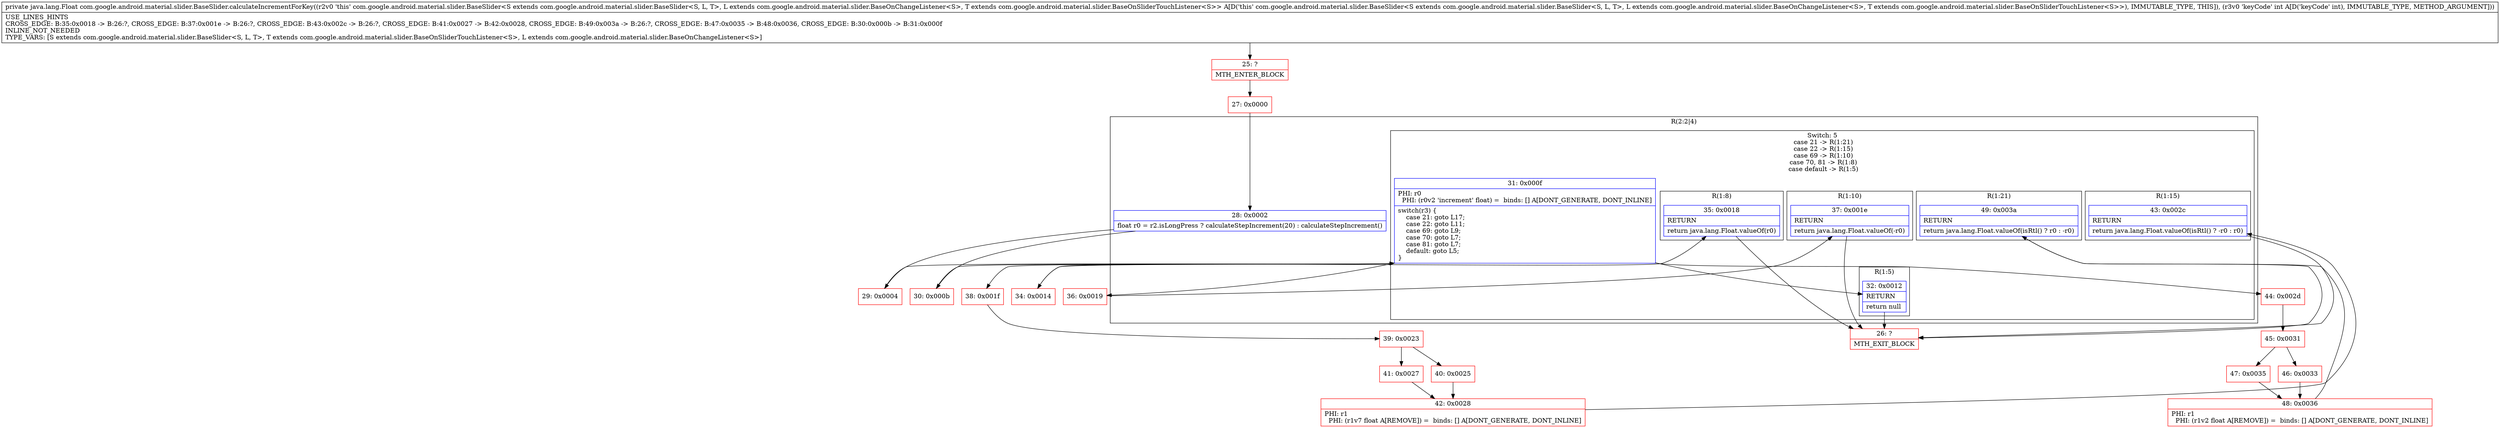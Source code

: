 digraph "CFG forcom.google.android.material.slider.BaseSlider.calculateIncrementForKey(I)Ljava\/lang\/Float;" {
subgraph cluster_Region_1619952796 {
label = "R(2:2|4)";
node [shape=record,color=blue];
Node_28 [shape=record,label="{28\:\ 0x0002|float r0 = r2.isLongPress ? calculateStepIncrement(20) : calculateStepIncrement()\l}"];
subgraph cluster_SwitchRegion_1141970381 {
label = "Switch: 5
 case 21 -> R(1:21)
 case 22 -> R(1:15)
 case 69 -> R(1:10)
 case 70, 81 -> R(1:8)
 case default -> R(1:5)";
node [shape=record,color=blue];
Node_31 [shape=record,label="{31\:\ 0x000f|PHI: r0 \l  PHI: (r0v2 'increment' float) =  binds: [] A[DONT_GENERATE, DONT_INLINE]\l|switch(r3) \{\l    case 21: goto L17;\l    case 22: goto L11;\l    case 69: goto L9;\l    case 70: goto L7;\l    case 81: goto L7;\l    default: goto L5;\l\}\l}"];
subgraph cluster_Region_972792196 {
label = "R(1:21)";
node [shape=record,color=blue];
Node_49 [shape=record,label="{49\:\ 0x003a|RETURN\l|return java.lang.Float.valueOf(isRtl() ? r0 : \-r0)\l}"];
}
subgraph cluster_Region_1622937284 {
label = "R(1:15)";
node [shape=record,color=blue];
Node_43 [shape=record,label="{43\:\ 0x002c|RETURN\l|return java.lang.Float.valueOf(isRtl() ? \-r0 : r0)\l}"];
}
subgraph cluster_Region_2110095282 {
label = "R(1:10)";
node [shape=record,color=blue];
Node_37 [shape=record,label="{37\:\ 0x001e|RETURN\l|return java.lang.Float.valueOf(\-r0)\l}"];
}
subgraph cluster_Region_1778102002 {
label = "R(1:8)";
node [shape=record,color=blue];
Node_35 [shape=record,label="{35\:\ 0x0018|RETURN\l|return java.lang.Float.valueOf(r0)\l}"];
}
subgraph cluster_Region_434532683 {
label = "R(1:5)";
node [shape=record,color=blue];
Node_32 [shape=record,label="{32\:\ 0x0012|RETURN\l|return null\l}"];
}
}
}
Node_25 [shape=record,color=red,label="{25\:\ ?|MTH_ENTER_BLOCK\l}"];
Node_27 [shape=record,color=red,label="{27\:\ 0x0000}"];
Node_29 [shape=record,color=red,label="{29\:\ 0x0004}"];
Node_26 [shape=record,color=red,label="{26\:\ ?|MTH_EXIT_BLOCK\l}"];
Node_34 [shape=record,color=red,label="{34\:\ 0x0014}"];
Node_36 [shape=record,color=red,label="{36\:\ 0x0019}"];
Node_38 [shape=record,color=red,label="{38\:\ 0x001f}"];
Node_39 [shape=record,color=red,label="{39\:\ 0x0023}"];
Node_40 [shape=record,color=red,label="{40\:\ 0x0025}"];
Node_42 [shape=record,color=red,label="{42\:\ 0x0028|PHI: r1 \l  PHI: (r1v7 float A[REMOVE]) =  binds: [] A[DONT_GENERATE, DONT_INLINE]\l}"];
Node_41 [shape=record,color=red,label="{41\:\ 0x0027}"];
Node_44 [shape=record,color=red,label="{44\:\ 0x002d}"];
Node_45 [shape=record,color=red,label="{45\:\ 0x0031}"];
Node_46 [shape=record,color=red,label="{46\:\ 0x0033}"];
Node_48 [shape=record,color=red,label="{48\:\ 0x0036|PHI: r1 \l  PHI: (r1v2 float A[REMOVE]) =  binds: [] A[DONT_GENERATE, DONT_INLINE]\l}"];
Node_47 [shape=record,color=red,label="{47\:\ 0x0035}"];
Node_30 [shape=record,color=red,label="{30\:\ 0x000b}"];
MethodNode[shape=record,label="{private java.lang.Float com.google.android.material.slider.BaseSlider.calculateIncrementForKey((r2v0 'this' com.google.android.material.slider.BaseSlider\<S extends com.google.android.material.slider.BaseSlider\<S, L, T\>, L extends com.google.android.material.slider.BaseOnChangeListener\<S\>, T extends com.google.android.material.slider.BaseOnSliderTouchListener\<S\>\> A[D('this' com.google.android.material.slider.BaseSlider\<S extends com.google.android.material.slider.BaseSlider\<S, L, T\>, L extends com.google.android.material.slider.BaseOnChangeListener\<S\>, T extends com.google.android.material.slider.BaseOnSliderTouchListener\<S\>\>), IMMUTABLE_TYPE, THIS]), (r3v0 'keyCode' int A[D('keyCode' int), IMMUTABLE_TYPE, METHOD_ARGUMENT]))  | USE_LINES_HINTS\lCROSS_EDGE: B:35:0x0018 \-\> B:26:?, CROSS_EDGE: B:37:0x001e \-\> B:26:?, CROSS_EDGE: B:43:0x002c \-\> B:26:?, CROSS_EDGE: B:41:0x0027 \-\> B:42:0x0028, CROSS_EDGE: B:49:0x003a \-\> B:26:?, CROSS_EDGE: B:47:0x0035 \-\> B:48:0x0036, CROSS_EDGE: B:30:0x000b \-\> B:31:0x000f\lINLINE_NOT_NEEDED\lTYPE_VARS: [S extends com.google.android.material.slider.BaseSlider\<S, L, T\>, T extends com.google.android.material.slider.BaseOnSliderTouchListener\<S\>, L extends com.google.android.material.slider.BaseOnChangeListener\<S\>]\l}"];
MethodNode -> Node_25;Node_28 -> Node_29;
Node_28 -> Node_30;
Node_31 -> Node_32;
Node_31 -> Node_34;
Node_31 -> Node_36;
Node_31 -> Node_38;
Node_31 -> Node_44;
Node_49 -> Node_26;
Node_43 -> Node_26;
Node_37 -> Node_26;
Node_35 -> Node_26;
Node_32 -> Node_26;
Node_25 -> Node_27;
Node_27 -> Node_28;
Node_29 -> Node_31;
Node_34 -> Node_35;
Node_36 -> Node_37;
Node_38 -> Node_39;
Node_39 -> Node_40;
Node_39 -> Node_41;
Node_40 -> Node_42;
Node_42 -> Node_43;
Node_41 -> Node_42;
Node_44 -> Node_45;
Node_45 -> Node_46;
Node_45 -> Node_47;
Node_46 -> Node_48;
Node_48 -> Node_49;
Node_47 -> Node_48;
Node_30 -> Node_31;
}

